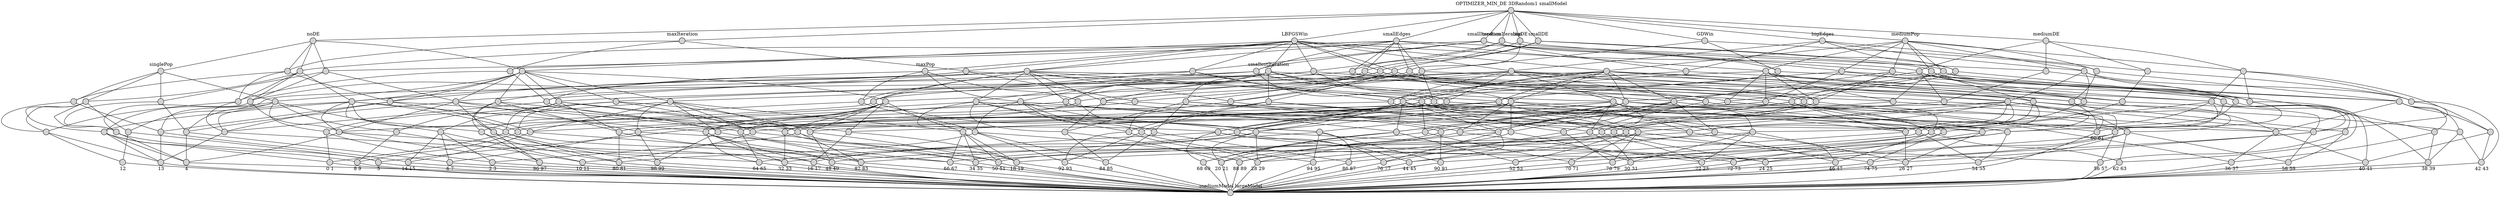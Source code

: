 // <Lattice object of 52 atoms 221 concepts 12 coatoms at 0x7f8db779d8e0>
digraph Lattice {
	node [label="" shape=circle style=filled width=.25]
	edge [dir=none labeldistance=1.5 minlen=2]
	c0
	c0 -> c0 [color=transparent labelangle=90 taillabel="mediumModel largeModel"]
	c1
	c1 -> c1 [color=transparent headlabel=4 labelangle=270]
	c1 -> c0
	c2
	c2 -> c2 [color=transparent headlabel=5 labelangle=270]
	c2 -> c0
	c3
	c3 -> c3 [color=transparent headlabel=12 labelangle=270]
	c3 -> c0
	c4
	c4 -> c4 [color=transparent headlabel=13 labelangle=270]
	c4 -> c0
	c5
	c5 -> c5 [color=transparent headlabel="0 1" labelangle=270]
	c5 -> c0
	c6
	c6 -> c6 [color=transparent headlabel="2 3" labelangle=270]
	c6 -> c0
	c7
	c7 -> c1
	c7 -> c2
	c8
	c8 -> c2
	c8 -> c3
	c9
	c9 -> c9 [color=transparent headlabel="6 7" labelangle=270]
	c9 -> c0
	c10
	c10 -> c10 [color=transparent headlabel="8 9" labelangle=270]
	c10 -> c0
	c11
	c11 -> c11 [color=transparent headlabel="10 11" labelangle=270]
	c11 -> c0
	c12
	c12 -> c3
	c12 -> c4
	c13
	c13 -> c13 [color=transparent headlabel="14 15" labelangle=270]
	c13 -> c0
	c14
	c14 -> c14 [color=transparent headlabel="16 17" labelangle=270]
	c14 -> c0
	c15
	c15 -> c15 [color=transparent headlabel="18 19" labelangle=270]
	c15 -> c0
	c16
	c16 -> c16 [color=transparent headlabel="20 21" labelangle=270]
	c16 -> c0
	c17
	c17 -> c17 [color=transparent headlabel="22 23" labelangle=270]
	c17 -> c0
	c18
	c18 -> c18 [color=transparent headlabel="24 25" labelangle=270]
	c18 -> c0
	c19
	c19 -> c19 [color=transparent headlabel="26 27" labelangle=270]
	c19 -> c0
	c20
	c20 -> c20 [color=transparent headlabel="28 29" labelangle=270]
	c20 -> c0
	c21
	c21 -> c21 [color=transparent headlabel="30 31" labelangle=270]
	c21 -> c0
	c22
	c22 -> c22 [color=transparent headlabel="32 33" labelangle=270]
	c22 -> c0
	c23
	c23 -> c23 [color=transparent headlabel="34 35" labelangle=270]
	c23 -> c0
	c24
	c24 -> c24 [color=transparent headlabel="36 37" labelangle=270]
	c24 -> c0
	c25
	c25 -> c25 [color=transparent headlabel="38 39" labelangle=270]
	c25 -> c0
	c26
	c26 -> c26 [color=transparent headlabel="40 41" labelangle=270]
	c26 -> c0
	c27
	c27 -> c27 [color=transparent headlabel="42 43" labelangle=270]
	c27 -> c0
	c28
	c28 -> c28 [color=transparent headlabel="44 45" labelangle=270]
	c28 -> c0
	c29
	c29 -> c29 [color=transparent headlabel="46 47" labelangle=270]
	c29 -> c0
	c30
	c30 -> c30 [color=transparent headlabel="48 49" labelangle=270]
	c30 -> c0
	c31
	c31 -> c31 [color=transparent headlabel="50 51" labelangle=270]
	c31 -> c0
	c32
	c32 -> c32 [color=transparent headlabel="52 53" labelangle=270]
	c32 -> c0
	c33
	c33 -> c33 [color=transparent headlabel="54 55" labelangle=270]
	c33 -> c0
	c34
	c34 -> c34 [color=transparent headlabel="56 57" labelangle=270]
	c34 -> c0
	c35
	c35 -> c35 [color=transparent headlabel="58 59" labelangle=270]
	c35 -> c0
	c36
	c36 -> c36 [color=transparent headlabel="60 61" labelangle=270]
	c36 -> c0
	c37
	c37 -> c37 [color=transparent headlabel="62 63" labelangle=270]
	c37 -> c0
	c38
	c38 -> c38 [color=transparent headlabel="64 65" labelangle=270]
	c38 -> c0
	c39
	c39 -> c39 [color=transparent headlabel="66 67" labelangle=270]
	c39 -> c0
	c40
	c40 -> c40 [color=transparent headlabel="68 69" labelangle=270]
	c40 -> c0
	c41
	c41 -> c41 [color=transparent headlabel="70 71" labelangle=270]
	c41 -> c0
	c42
	c42 -> c42 [color=transparent headlabel="72 73" labelangle=270]
	c42 -> c0
	c43
	c43 -> c43 [color=transparent headlabel="74 75" labelangle=270]
	c43 -> c0
	c44
	c44 -> c44 [color=transparent headlabel="76 77" labelangle=270]
	c44 -> c0
	c45
	c45 -> c45 [color=transparent headlabel="78 79" labelangle=270]
	c45 -> c0
	c46
	c46 -> c46 [color=transparent headlabel="80 81" labelangle=270]
	c46 -> c0
	c47
	c47 -> c47 [color=transparent headlabel="82 83" labelangle=270]
	c47 -> c0
	c48
	c48 -> c48 [color=transparent headlabel="84 85" labelangle=270]
	c48 -> c0
	c49
	c49 -> c49 [color=transparent headlabel="86 87" labelangle=270]
	c49 -> c0
	c50
	c50 -> c50 [color=transparent headlabel="88 89" labelangle=270]
	c50 -> c0
	c51
	c51 -> c51 [color=transparent headlabel="90 91" labelangle=270]
	c51 -> c0
	c52
	c52 -> c52 [color=transparent headlabel="92 93" labelangle=270]
	c52 -> c0
	c53
	c53 -> c53 [color=transparent headlabel="94 95" labelangle=270]
	c53 -> c0
	c54
	c54 -> c54 [color=transparent headlabel="96 97" labelangle=270]
	c54 -> c0
	c55
	c55 -> c55 [color=transparent headlabel="98 99" labelangle=270]
	c55 -> c0
	c56
	c56 -> c1
	c56 -> c9
	c57
	c57 -> c4
	c57 -> c13
	c58
	c58 -> c4
	c58 -> c38
	c59
	c59 -> c5
	c59 -> c6
	c60
	c60 -> c7
	c60 -> c56
	c61
	c61 -> c10
	c61 -> c11
	c62
	c62 -> c10
	c62 -> c30
	c63
	c63 -> c11
	c63 -> c31
	c64
	c64 -> c12
	c64 -> c57
	c65
	c65 -> c12
	c65 -> c58
	c66
	c66 -> c13
	c66 -> c39
	c67
	c67 -> c14
	c67 -> c15
	c68
	c68 -> c16
	c68 -> c17
	c69
	c69 -> c16
	c69 -> c48
	c70
	c70 -> c17
	c70 -> c49
	c71
	c71 -> c18
	c71 -> c19
	c72
	c72 -> c18
	c72 -> c50
	c73
	c73 -> c19
	c73 -> c51
	c74
	c74 -> c20
	c74 -> c21
	c75
	c75 -> c20
	c75 -> c52
	c76
	c76 -> c21
	c76 -> c53
	c77
	c77 -> c22
	c77 -> c23
	c78
	c78 -> c22
	c78 -> c28
	c79
	c79 -> c23
	c79 -> c29
	c80
	c80 -> c24
	c80 -> c25
	c81
	c81 -> c24
	c81 -> c26
	c82
	c82 -> c25
	c82 -> c27
	c83
	c83 -> c26
	c83 -> c27
	c84
	c84 -> c28
	c84 -> c29
	c85
	c85 -> c30
	c85 -> c31
	c86
	c86 -> c32
	c86 -> c33
	c87
	c87 -> c34
	c87 -> c35
	c88
	c88 -> c36
	c88 -> c37
	c89
	c89 -> c38
	c89 -> c39
	c90
	c90 -> c40
	c90 -> c41
	c91
	c91 -> c42
	c91 -> c43
	c92
	c92 -> c44
	c92 -> c45
	c93
	c93 -> c46
	c93 -> c47
	c94
	c94 -> c46
	c94 -> c54
	c95
	c95 -> c47
	c95 -> c55
	c96
	c96 -> c48
	c96 -> c49
	c97
	c97 -> c50
	c97 -> c51
	c98
	c98 -> c52
	c98 -> c53
	c99
	c99 -> c54
	c99 -> c55
	c100
	c100 -> c1
	c100 -> c22
	c100 -> c54
	c101
	c101 -> c2
	c101 -> c81
	c102
	c102 -> c1
	c102 -> c4
	c102 -> c5
	c102 -> c10
	c103
	c103 -> c5
	c103 -> c14
	c103 -> c46
	c104
	c104 -> c6
	c104 -> c15
	c104 -> c47
	c105
	c105 -> c7
	c105 -> c100
	c106
	c106 -> c9
	c106 -> c23
	c106 -> c55
	c107
	c107 -> c16
	c107 -> c32
	c107 -> c40
	c108
	c108 -> c17
	c108 -> c33
	c108 -> c41
	c109
	c109 -> c18
	c109 -> c34
	c109 -> c42
	c110
	c110 -> c19
	c110 -> c35
	c110 -> c43
	c111
	c111 -> c20
	c111 -> c28
	c111 -> c44
	c112
	c112 -> c36
	c112 -> c81
	c113
	c113 -> c30
	c113 -> c32
	c113 -> c34
	c114
	c114 -> c78
	c114 -> c100
	c115
	c115 -> c57
	c115 -> c58
	c115 -> c66
	c115 -> c89
	c116
	c116 -> c7
	c116 -> c8
	c116 -> c12
	c116 -> c102
	c117
	c117 -> c6
	c117 -> c9
	c117 -> c11
	c117 -> c13
	c118
	c118 -> c8
	c118 -> c101
	c118 -> c112
	c119
	c119 -> c79
	c119 -> c106
	c120
	c120 -> c61
	c120 -> c62
	c120 -> c63
	c120 -> c85
	c121
	c121 -> c62
	c121 -> c113
	c122
	c122 -> c64
	c122 -> c65
	c122 -> c115
	c123
	c123 -> c14
	c123 -> c16
	c123 -> c18
	c123 -> c20
	c124
	c124 -> c14
	c124 -> c22
	c124 -> c30
	c124 -> c38
	c125
	c125 -> c15
	c125 -> c17
	c125 -> c19
	c125 -> c21
	c126
	c126 -> c15
	c126 -> c23
	c126 -> c31
	c126 -> c39
	c127
	c127 -> c68
	c127 -> c69
	c127 -> c70
	c127 -> c96
	c128
	c128 -> c24
	c128 -> c107
	c129
	c129 -> c69
	c129 -> c107
	c130
	c130 -> c25
	c130 -> c108
	c131
	c131 -> c70
	c131 -> c108
	c132
	c132 -> c71
	c132 -> c72
	c132 -> c73
	c132 -> c97
	c133
	c133 -> c26
	c133 -> c109
	c134
	c134 -> c72
	c134 -> c109
	c135
	c135 -> c27
	c135 -> c110
	c136
	c136 -> c73
	c136 -> c110
	c137
	c137 -> c74
	c137 -> c75
	c137 -> c76
	c137 -> c98
	c138
	c138 -> c36
	c138 -> c111
	c139
	c139 -> c75
	c139 -> c111
	c140
	c140 -> c21
	c140 -> c29
	c140 -> c37
	c140 -> c45
	c141
	c141 -> c77
	c141 -> c78
	c141 -> c79
	c141 -> c84
	c142
	c142 -> c78
	c142 -> c81
	c143
	c143 -> c79
	c143 -> c82
	c144
	c144 -> c80
	c144 -> c81
	c144 -> c82
	c144 -> c83
	c145
	c145 -> c36
	c145 -> c113
	c146
	c146 -> c31
	c146 -> c33
	c146 -> c35
	c146 -> c37
	c147
	c147 -> c38
	c147 -> c40
	c147 -> c42
	c147 -> c44
	c148
	c148 -> c39
	c148 -> c41
	c148 -> c43
	c148 -> c45
	c149
	c149 -> c93
	c149 -> c94
	c149 -> c95
	c149 -> c99
	c150
	c150 -> c46
	c150 -> c48
	c150 -> c50
	c150 -> c52
	c151
	c151 -> c47
	c151 -> c49
	c151 -> c51
	c151 -> c53
	c152
	c152 -> c101
	c152 -> c144
	c153
	c153 -> c58
	c153 -> c147
	c154
	c154 -> c121
	c154 -> c145
	c155
	c155 -> c63
	c155 -> c146
	c156
	c156 -> c65
	c156 -> c153
	c157
	c157 -> c66
	c157 -> c148
	c158
	c158 -> c128
	c158 -> c129
	c159
	c159 -> c130
	c159 -> c131
	c160
	c160 -> c133
	c160 -> c134
	c161
	c161 -> c135
	c161 -> c136
	c162
	c162 -> c138
	c162 -> c139
	c163
	c163 -> c76
	c163 -> c140
	c164
	c164 -> c112
	c164 -> c144
	c165
	c165 -> c94
	c165 -> c150
	c166
	c166 -> c95
	c166 -> c151
	c167
	c167 -> c56
	c167 -> c77
	c167 -> c99
	c167 -> c100
	c167 -> c106
	c168
	c168 -> c59
	c168 -> c67
	c168 -> c93
	c168 -> c103
	c168 -> c104
	c169
	c169 -> c60
	c169 -> c105
	c169 -> c167
	c170
	c170 -> c101
	c170 -> c105
	c170 -> c114
	c170 -> c142
	c171
	c171 -> c171 [color=transparent labelangle=90 taillabel=GDWin]
	c171 -> c118
	c171 -> c152
	c171 -> c164
	c172
	c172 -> c119
	c172 -> c143
	c173
	c173 -> c68
	c173 -> c86
	c173 -> c90
	c173 -> c107
	c173 -> c108
	c174
	c174 -> c71
	c174 -> c87
	c174 -> c91
	c174 -> c109
	c174 -> c110
	c175
	c175 -> c56
	c175 -> c57
	c175 -> c59
	c175 -> c61
	c175 -> c102
	c175 -> c117
	c176
	c176 -> c74
	c176 -> c84
	c176 -> c92
	c176 -> c111
	c176 -> c140
	c177
	c177 -> c85
	c177 -> c86
	c177 -> c87
	c177 -> c113
	c177 -> c146
	c178
	c178 -> c114
	c178 -> c119
	c178 -> c141
	c178 -> c167
	c179
	c179 -> c179 [color=transparent labelangle=90 taillabel=singlePop]
	c179 -> c60
	c179 -> c64
	c179 -> c116
	c179 -> c175
	c180
	c180 -> c67
	c180 -> c68
	c180 -> c71
	c180 -> c74
	c180 -> c123
	c180 -> c125
	c181
	c181 -> c67
	c181 -> c77
	c181 -> c85
	c181 -> c89
	c181 -> c124
	c181 -> c126
	c182
	c182 -> c80
	c182 -> c128
	c182 -> c130
	c182 -> c173
	c183
	c183 -> c127
	c183 -> c129
	c183 -> c131
	c183 -> c173
	c184
	c184 -> c83
	c184 -> c133
	c184 -> c135
	c184 -> c174
	c185
	c185 -> c132
	c185 -> c134
	c185 -> c136
	c185 -> c174
	c186
	c186 -> c88
	c186 -> c138
	c186 -> c176
	c187
	c187 -> c141
	c187 -> c142
	c187 -> c143
	c187 -> c144
	c188
	c188 -> c88
	c188 -> c145
	c188 -> c177
	c189
	c189 -> c89
	c189 -> c90
	c189 -> c91
	c189 -> c92
	c189 -> c147
	c189 -> c148
	c190
	c190 -> c93
	c190 -> c96
	c190 -> c97
	c190 -> c98
	c190 -> c150
	c190 -> c151
	c191
	c191 -> c58
	c191 -> c62
	c191 -> c94
	c191 -> c100
	c191 -> c102
	c191 -> c103
	c191 -> c124
	c192
	c192 -> c69
	c192 -> c72
	c192 -> c75
	c192 -> c103
	c192 -> c123
	c192 -> c150
	c193
	c193 -> c70
	c193 -> c73
	c193 -> c76
	c193 -> c104
	c193 -> c125
	c193 -> c151
	c194
	c194 -> c120
	c194 -> c121
	c194 -> c155
	c194 -> c177
	c195
	c195 -> c137
	c195 -> c139
	c195 -> c163
	c195 -> c176
	c196
	c196 -> c115
	c196 -> c153
	c196 -> c157
	c196 -> c189
	c197
	c197 -> c65
	c197 -> c105
	c197 -> c116
	c197 -> c191
	c198
	c198 -> c63
	c198 -> c66
	c198 -> c95
	c198 -> c104
	c198 -> c106
	c198 -> c117
	c198 -> c126
	c199
	c199 -> c199 [color=transparent labelangle=90 taillabel=mediumIteration]
	c199 -> c154
	c199 -> c188
	c199 -> c194
	c200
	c200 -> c200 [color=transparent labelangle=90 taillabel=maxIteration]
	c200 -> c122
	c200 -> c156
	c200 -> c196
	c201
	c201 -> c201 [color=transparent labelangle=90 taillabel=smallDE]
	c201 -> c158
	c201 -> c159
	c201 -> c182
	c201 -> c183
	c202
	c202 -> c202 [color=transparent labelangle=90 taillabel=mediumDE]
	c202 -> c160
	c202 -> c161
	c202 -> c184
	c202 -> c185
	c203
	c203 -> c203 [color=transparent labelangle=90 taillabel=bigDE]
	c203 -> c162
	c203 -> c186
	c203 -> c195
	c204
	c204 -> c204 [color=transparent labelangle=90 taillabel=maxPop]
	c204 -> c149
	c204 -> c165
	c204 -> c166
	c204 -> c190
	c205
	c205 -> c205 [color=transparent labelangle=90 taillabel=smallIteration]
	c205 -> c152
	c205 -> c169
	c205 -> c170
	c205 -> c172
	c205 -> c178
	c205 -> c187
	c206
	c206 -> c78
	c206 -> c107
	c206 -> c109
	c206 -> c111
	c206 -> c113
	c206 -> c123
	c206 -> c124
	c206 -> c147
	c207
	c207 -> c79
	c207 -> c108
	c207 -> c110
	c207 -> c125
	c207 -> c126
	c207 -> c140
	c207 -> c146
	c207 -> c148
	c208
	c208 -> c112
	c208 -> c128
	c208 -> c133
	c208 -> c138
	c208 -> c142
	c208 -> c145
	c208 -> c206
	c209
	c209 -> c130
	c209 -> c135
	c209 -> c143
	c209 -> c207
	c210
	c210 -> c210 [color=transparent labelangle=90 taillabel=smallestIteration]
	c210 -> c127
	c210 -> c132
	c210 -> c137
	c210 -> c168
	c210 -> c180
	c210 -> c190
	c210 -> c192
	c210 -> c193
	c211
	c211 -> c115
	c211 -> c120
	c211 -> c149
	c211 -> c167
	c211 -> c168
	c211 -> c175
	c211 -> c181
	c211 -> c191
	c211 -> c198
	c212
	c212 -> c212 [color=transparent labelangle=90 taillabel="noDE"]
	c212 -> c122
	c212 -> c169
	c212 -> c179
	c212 -> c197
	c212 -> c211
	c213
	c213 -> c114
	c213 -> c121
	c213 -> c129
	c213 -> c134
	c213 -> c139
	c213 -> c153
	c213 -> c165
	c213 -> c191
	c213 -> c192
	c213 -> c206
	c214
	c214 -> c119
	c214 -> c131
	c214 -> c136
	c214 -> c155
	c214 -> c157
	c214 -> c163
	c214 -> c166
	c214 -> c193
	c214 -> c198
	c214 -> c207
	c215
	c215 -> c215 [color=transparent labelangle=90 taillabel=smallEdges]
	c215 -> c118
	c215 -> c154
	c215 -> c156
	c215 -> c158
	c215 -> c160
	c215 -> c162
	c215 -> c170
	c215 -> c197
	c215 -> c208
	c215 -> c213
	c216
	c216 -> c216 [color=transparent labelangle=90 taillabel=bigEdges]
	c216 -> c159
	c216 -> c161
	c216 -> c172
	c216 -> c209
	c216 -> c214
	c217
	c217 -> c141
	c217 -> c173
	c217 -> c174
	c217 -> c176
	c217 -> c177
	c217 -> c180
	c217 -> c181
	c217 -> c189
	c217 -> c206
	c217 -> c207
	c218
	c218 -> c218 [color=transparent labelangle=90 taillabel=mediumPop]
	c218 -> c164
	c218 -> c182
	c218 -> c184
	c218 -> c186
	c218 -> c187
	c218 -> c188
	c218 -> c208
	c218 -> c209
	c218 -> c217
	c219
	c219 -> c219 [color=transparent labelangle=90 taillabel=LBFGSWin]
	c219 -> c178
	c219 -> c183
	c219 -> c185
	c219 -> c194
	c219 -> c195
	c219 -> c196
	c219 -> c204
	c219 -> c210
	c219 -> c211
	c219 -> c213
	c219 -> c214
	c219 -> c217
	c220
	c220 -> c220 [color=transparent labelangle=90 taillabel="OPTIMIZER_MIN_DE 3DRandom1 smallModel"]
	c220 -> c171
	c220 -> c199
	c220 -> c200
	c220 -> c201
	c220 -> c202
	c220 -> c203
	c220 -> c205
	c220 -> c212
	c220 -> c215
	c220 -> c216
	c220 -> c218
	c220 -> c219
}

